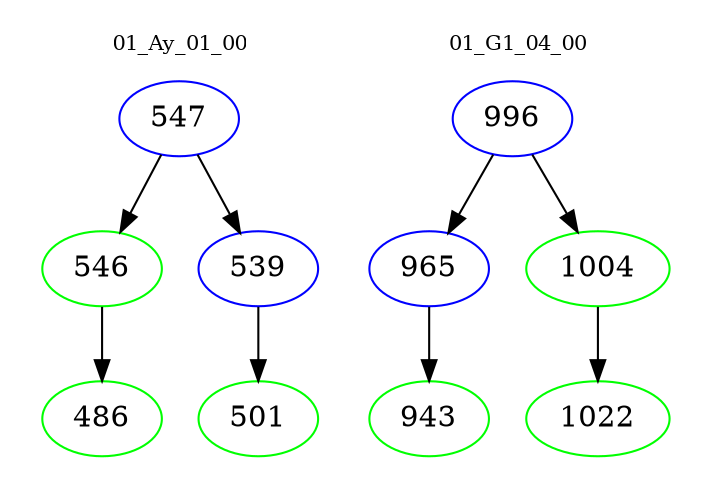 digraph{
subgraph cluster_0 {
color = white
label = "01_Ay_01_00";
fontsize=10;
T0_547 [label="547", color="blue"]
T0_547 -> T0_546 [color="black"]
T0_546 [label="546", color="green"]
T0_546 -> T0_486 [color="black"]
T0_486 [label="486", color="green"]
T0_547 -> T0_539 [color="black"]
T0_539 [label="539", color="blue"]
T0_539 -> T0_501 [color="black"]
T0_501 [label="501", color="green"]
}
subgraph cluster_1 {
color = white
label = "01_G1_04_00";
fontsize=10;
T1_996 [label="996", color="blue"]
T1_996 -> T1_965 [color="black"]
T1_965 [label="965", color="blue"]
T1_965 -> T1_943 [color="black"]
T1_943 [label="943", color="green"]
T1_996 -> T1_1004 [color="black"]
T1_1004 [label="1004", color="green"]
T1_1004 -> T1_1022 [color="black"]
T1_1022 [label="1022", color="green"]
}
}
